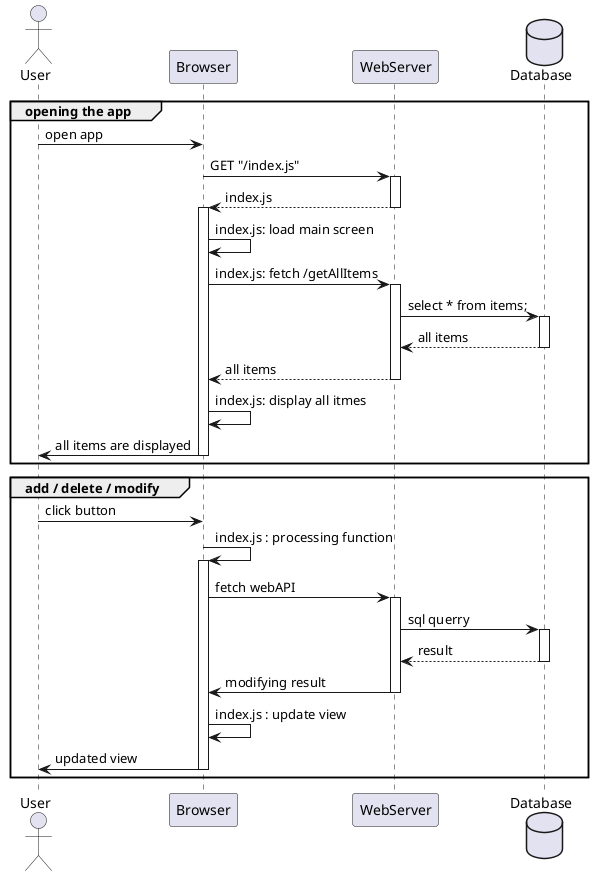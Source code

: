 @startuml mainActivity

actor       User       as user
participant Browser as browser
participant WebServer as webServer
database    Database    as db

group opening the app
    user -> browser : open app

    browser -> webServer : GET "/index.js"
    activate webServer
    return index.js

    activate browser
        browser -> browser: index.js: load main screen

        browser -> webServer: index.js: fetch /getAllItems
        activate webServer
            webServer -> db : select * from items;
            activate db
            return all items
        return all items

        browser -> browser: index.js: display all itmes

        browser -> user : all items are displayed
    deactivate browser
end

group add / delete / modify

    user -> browser : click button
    browser -> browser : index.js : processing function
    activate browser
        browser -> webServer: fetch webAPI
        activate webServer
            webServer -> db : sql querry
            activate db
            return result
            webServer -> browser : modifying result
        deactivate webServer
        browser -> browser : index.js : update view
        browser -> user : updated view
    deactivate browser

end

@enduml
